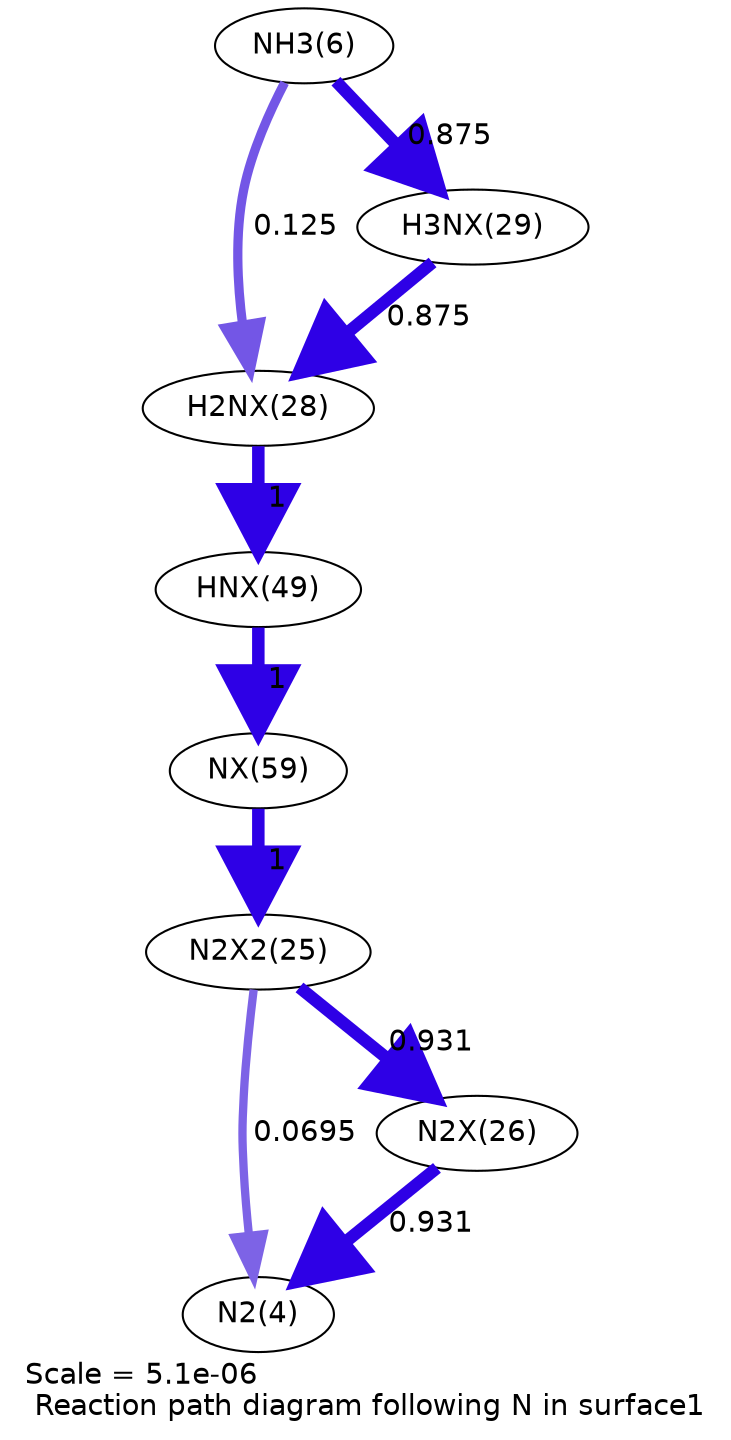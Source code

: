digraph reaction_paths {
center=1;
s7 -> s19[fontname="Helvetica", penwidth=4.43, arrowsize=2.21, color="0.7, 0.625, 0.9"
, label=" 0.125"];
s7 -> s20[fontname="Helvetica", penwidth=5.9, arrowsize=2.95, color="0.7, 1.38, 0.9"
, label=" 0.875"];
s20 -> s19[fontname="Helvetica", penwidth=5.9, arrowsize=2.95, color="0.7, 1.38, 0.9"
, label=" 0.875"];
s19 -> s22[fontname="Helvetica", penwidth=6, arrowsize=3, color="0.7, 1.5, 0.9"
, label=" 1"];
s22 -> s23[fontname="Helvetica", penwidth=6, arrowsize=3, color="0.7, 1.5, 0.9"
, label=" 1"];
s23 -> s16[fontname="Helvetica", penwidth=6, arrowsize=3, color="0.7, 1.5, 0.9"
, label=" 1"];
s16 -> s5[fontname="Helvetica", penwidth=3.99, arrowsize=1.99, color="0.7, 0.569, 0.9"
, label=" 0.0695"];
s17 -> s5[fontname="Helvetica", penwidth=5.95, arrowsize=2.97, color="0.7, 1.43, 0.9"
, label=" 0.931"];
s16 -> s17[fontname="Helvetica", penwidth=5.95, arrowsize=2.97, color="0.7, 1.43, 0.9"
, label=" 0.931"];
s5 [ fontname="Helvetica", label="N2(4)"];
s7 [ fontname="Helvetica", label="NH3(6)"];
s16 [ fontname="Helvetica", label="N2X2(25)"];
s17 [ fontname="Helvetica", label="N2X(26)"];
s19 [ fontname="Helvetica", label="H2NX(28)"];
s20 [ fontname="Helvetica", label="H3NX(29)"];
s22 [ fontname="Helvetica", label="HNX(49)"];
s23 [ fontname="Helvetica", label="NX(59)"];
 label = "Scale = 5.1e-06\l Reaction path diagram following N in surface1";
 fontname = "Helvetica";
}
